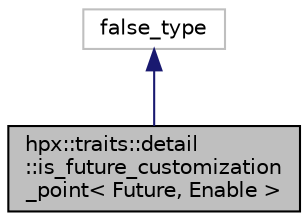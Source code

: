 digraph "hpx::traits::detail::is_future_customization_point&lt; Future, Enable &gt;"
{
  edge [fontname="Helvetica",fontsize="10",labelfontname="Helvetica",labelfontsize="10"];
  node [fontname="Helvetica",fontsize="10",shape=record];
  Node20 [label="hpx::traits::detail\l::is_future_customization\l_point\< Future, Enable \>",height=0.2,width=0.4,color="black", fillcolor="grey75", style="filled", fontcolor="black"];
  Node21 -> Node20 [dir="back",color="midnightblue",fontsize="10",style="solid",fontname="Helvetica"];
  Node21 [label="false_type",height=0.2,width=0.4,color="grey75", fillcolor="white", style="filled"];
}
